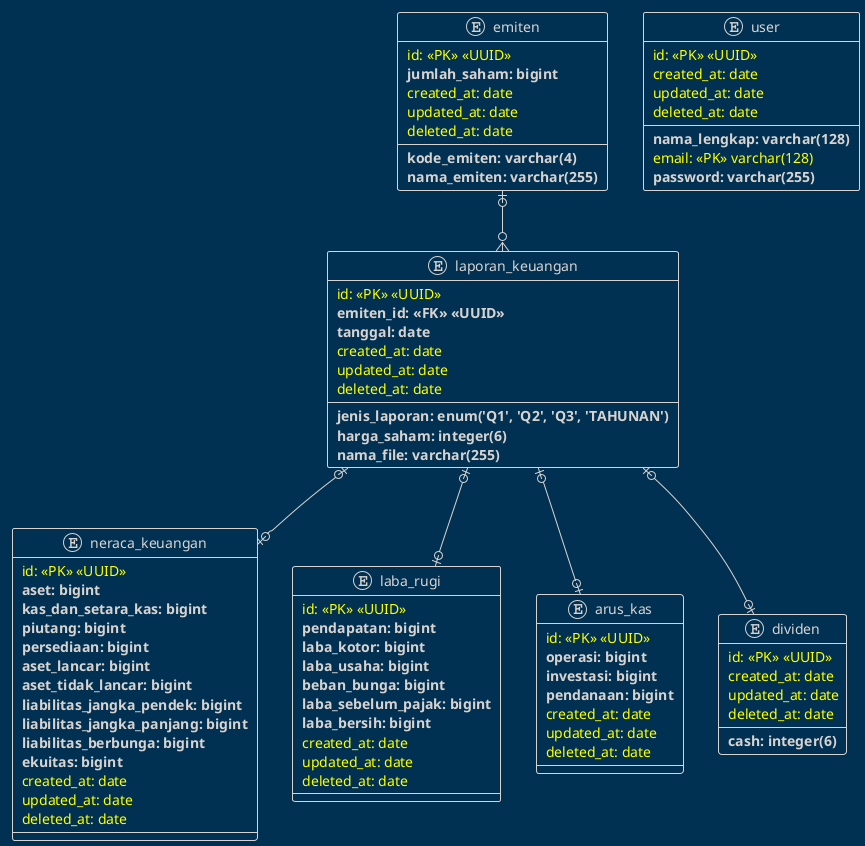 @startuml laporan_emiten

!theme blueprint
  entity neraca_keuangan {
    <color:yellow> id: <<PK>> <<UUID>></color>
    ** aset: bigint **
    ** kas_dan_setara_kas: bigint **
    ** piutang: bigint **
    ** persediaan: bigint **
    ** aset_lancar: bigint **
    ** aset_tidak_lancar: bigint **
    ** liabilitas_jangka_pendek: bigint **
    ** liabilitas_jangka_panjang: bigint **
    ** liabilitas_berbunga: bigint **
    ** ekuitas: bigint **
    <color:yellow> created_at: date</color>
    <color:yellow> updated_at: date</color>
    <color:yellow> deleted_at: date</color>
  }

  entity laba_rugi {
    <color:yellow> id: <<PK>> <<UUID>></color>
    ** pendapatan: bigint **
    ** laba_kotor: bigint **
    ** laba_usaha: bigint **
    ** beban_bunga: bigint **
    ** laba_sebelum_pajak: bigint **
    ** laba_bersih: bigint **
    <color:yellow> created_at: date</color>
    <color:yellow> updated_at: date</color>
    <color:yellow> deleted_at: date</color>
  }

  entity arus_kas {
    <color:yellow> id: <<PK>> <<UUID>></color>
    ** operasi: bigint **
    ** investasi: bigint **
    ** pendanaan: bigint **
    <color:yellow> created_at: date</color>
    <color:yellow> updated_at: date</color>
    <color:yellow> deleted_at: date</color>
  }

  entity emiten {
    <color:yellow> id: <<PK>> <<UUID>></color>
    ** kode_emiten: varchar(4) **
    ** nama_emiten: varchar(255) **
    ** jumlah_saham: bigint **
    <color:yellow> created_at: date</color>
    <color:yellow> updated_at: date</color>
    <color:yellow> deleted_at: date</color>
  }

  entity dividen {
    <color:yellow> id: <<PK>> <<UUID>></color>
    ** cash: integer(6) **
    <color:yellow> created_at: date</color>
    <color:yellow> updated_at: date</color>
    <color:yellow> deleted_at: date</color>
  }
  entity laporan_keuangan {
    <color:yellow> id: <<PK>> <<UUID>></color>
    ** emiten_id: <<FK>> <<UUID>> **
    ** jenis_laporan: enum('Q1', 'Q2', 'Q3', 'TAHUNAN') **
    ** tanggal: date **
    ** harga_saham: integer(6) **
    ** nama_file: varchar(255) **
    <color:yellow> created_at: date</color>
    <color:yellow> updated_at: date</color>
    <color:yellow> deleted_at: date</color>
  }

  entity user {
    <color:yellow> id: <<PK>> <<UUID>></color>
    ** nama_lengkap: varchar(128) **
    <color:yellow> email: <<PK>> varchar(128)</color>
    ** password: varchar(255) **
    <color:yellow> created_at: date</color>
    <color:yellow> updated_at: date</color>
    <color:yellow> deleted_at: date</color>
  }

  ' relationship
  emiten |o--o{ laporan_keuangan
  laporan_keuangan |o--o| neraca_keuangan
  laporan_keuangan |o--o| laba_rugi
  laporan_keuangan |o--o| arus_kas
  laporan_keuangan |o--o| dividen
@enduml